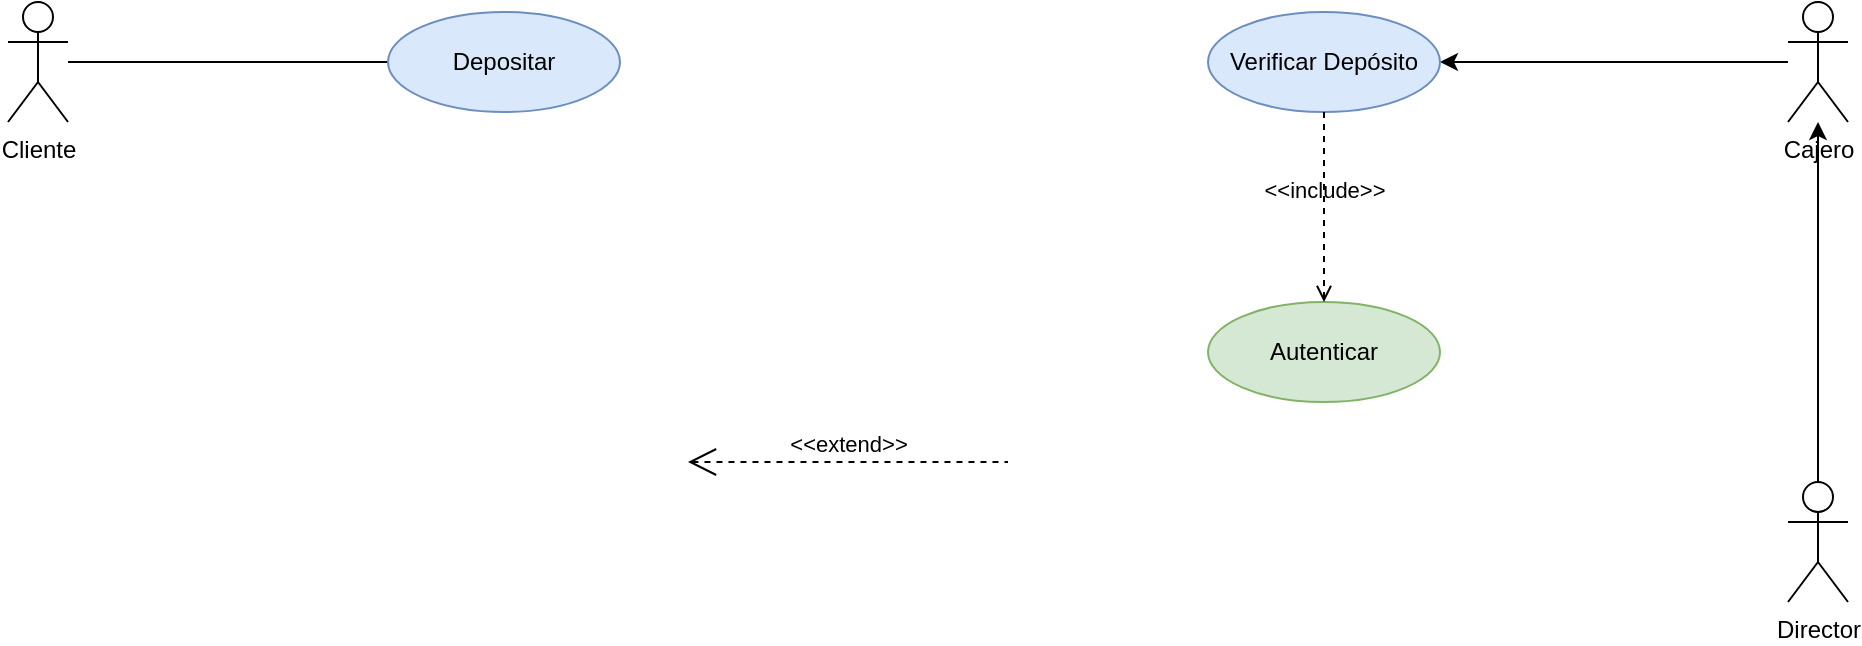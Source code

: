 <mxfile version="22.0.8" type="github">
  <diagram name="Página-1" id="fN_BX1Q7iqfhWap0hX38">
    <mxGraphModel dx="1432" dy="669" grid="1" gridSize="10" guides="1" tooltips="1" connect="1" arrows="1" fold="1" page="1" pageScale="1" pageWidth="827" pageHeight="1169" math="0" shadow="0">
      <root>
        <mxCell id="0" />
        <mxCell id="1" parent="0" />
        <mxCell id="Te2KGw7d16V4PrrXAq18-17" style="edgeStyle=orthogonalEdgeStyle;rounded=0;orthogonalLoop=1;jettySize=auto;html=1;entryX=1;entryY=0.5;entryDx=0;entryDy=0;" edge="1" parent="1" source="Te2KGw7d16V4PrrXAq18-1" target="Te2KGw7d16V4PrrXAq18-14">
          <mxGeometry relative="1" as="geometry" />
        </mxCell>
        <mxCell id="Te2KGw7d16V4PrrXAq18-1" value="Cajero" style="shape=umlActor;verticalLabelPosition=bottom;verticalAlign=top;html=1;outlineConnect=0;" vertex="1" parent="1">
          <mxGeometry x="1050" y="160" width="30" height="60" as="geometry" />
        </mxCell>
        <mxCell id="Te2KGw7d16V4PrrXAq18-12" style="rounded=0;orthogonalLoop=1;jettySize=auto;html=1;entryX=0;entryY=0.5;entryDx=0;entryDy=0;endArrow=none;endFill=0;elbow=vertical;" edge="1" parent="1" source="Te2KGw7d16V4PrrXAq18-2" target="Te2KGw7d16V4PrrXAq18-10">
          <mxGeometry relative="1" as="geometry" />
        </mxCell>
        <mxCell id="Te2KGw7d16V4PrrXAq18-2" value="Cliente" style="shape=umlActor;verticalLabelPosition=bottom;verticalAlign=top;html=1;outlineConnect=0;" vertex="1" parent="1">
          <mxGeometry x="160" y="160" width="30" height="60" as="geometry" />
        </mxCell>
        <mxCell id="Te2KGw7d16V4PrrXAq18-9" style="edgeStyle=orthogonalEdgeStyle;rounded=0;orthogonalLoop=1;jettySize=auto;html=1;" edge="1" parent="1" source="Te2KGw7d16V4PrrXAq18-5" target="Te2KGw7d16V4PrrXAq18-1">
          <mxGeometry relative="1" as="geometry" />
        </mxCell>
        <mxCell id="Te2KGw7d16V4PrrXAq18-5" value="Director" style="shape=umlActor;verticalLabelPosition=bottom;verticalAlign=top;html=1;outlineConnect=0;" vertex="1" parent="1">
          <mxGeometry x="1050" y="400" width="30" height="60" as="geometry" />
        </mxCell>
        <mxCell id="Te2KGw7d16V4PrrXAq18-10" value="Depositar" style="ellipse;whiteSpace=wrap;html=1;fillColor=#dae8fc;strokeColor=#6c8ebf;" vertex="1" parent="1">
          <mxGeometry x="350" y="165" width="116" height="50" as="geometry" />
        </mxCell>
        <mxCell id="Te2KGw7d16V4PrrXAq18-13" value="Autenticar" style="ellipse;whiteSpace=wrap;html=1;fillColor=#d5e8d4;strokeColor=#82b366;" vertex="1" parent="1">
          <mxGeometry x="760" y="310" width="116" height="50" as="geometry" />
        </mxCell>
        <mxCell id="Te2KGw7d16V4PrrXAq18-14" value="Verificar Depósito" style="ellipse;whiteSpace=wrap;html=1;fillColor=#dae8fc;strokeColor=#6c8ebf;" vertex="1" parent="1">
          <mxGeometry x="760" y="165" width="116" height="50" as="geometry" />
        </mxCell>
        <mxCell id="Te2KGw7d16V4PrrXAq18-15" value="&amp;lt;&amp;lt;include&amp;gt;&amp;gt;" style="edgeStyle=none;html=1;endArrow=open;verticalAlign=bottom;dashed=1;labelBackgroundColor=none;rounded=0;exitX=0.5;exitY=1;exitDx=0;exitDy=0;entryX=0.5;entryY=0;entryDx=0;entryDy=0;" edge="1" parent="1" source="Te2KGw7d16V4PrrXAq18-14" target="Te2KGw7d16V4PrrXAq18-13">
          <mxGeometry width="160" relative="1" as="geometry">
            <mxPoint x="760" y="250" as="sourcePoint" />
            <mxPoint x="920" y="250" as="targetPoint" />
          </mxGeometry>
        </mxCell>
        <mxCell id="Te2KGw7d16V4PrrXAq18-16" value="&amp;lt;&amp;lt;extend&amp;gt;&amp;gt;" style="edgeStyle=none;html=1;startArrow=open;endArrow=none;startSize=12;verticalAlign=bottom;dashed=1;labelBackgroundColor=none;rounded=0;" edge="1" parent="1">
          <mxGeometry width="160" relative="1" as="geometry">
            <mxPoint x="500" y="390" as="sourcePoint" />
            <mxPoint x="660" y="390" as="targetPoint" />
          </mxGeometry>
        </mxCell>
      </root>
    </mxGraphModel>
  </diagram>
</mxfile>
